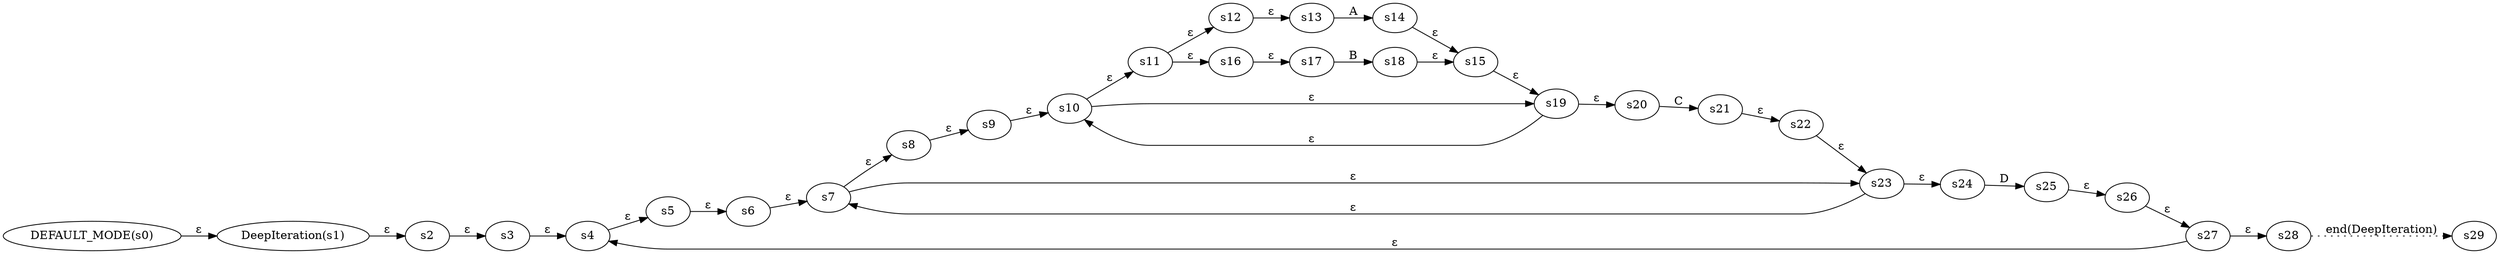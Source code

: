 digraph ATN {
  rankdir=LR;

  "DEFAULT_MODE(s0)" -> "DeepIteration(s1)" [label=ε]
  "DeepIteration(s1)" -> s2 [label=ε]
  s2 -> s3 [label=ε]
  s3 -> s4 [label=ε]
  s4 -> s5 [label=ε]
  s5 -> s6 [label=ε]
  s6 -> s7 [label=ε]
  s7 -> s8 [label=ε]
  s8 -> s9 [label=ε]
  s9 -> s10 [label=ε]
  s10 -> s11 [label=ε]
  s11 -> s12 [label=ε]
  s12 -> s13 [label=ε]
  s13 -> s14 [label=A]
  s14 -> s15 [label=ε]
  s15 -> s19 [label=ε]
  s19 -> s10 [label=ε]
  s19 -> s20 [label=ε]
  s20 -> s21 [label=C]
  s21 -> s22 [label=ε]
  s22 -> s23 [label=ε]
  s23 -> s7 [label=ε]
  s23 -> s24 [label=ε]
  s24 -> s25 [label=D]
  s25 -> s26 [label=ε]
  s26 -> s27 [label=ε]
  s27 -> s4 [label=ε]
  s27 -> s28 [label=ε]
  s28 -> s29 [label="end(DeepIteration)", style=dotted]
  s11 -> s16 [label=ε]
  s16 -> s17 [label=ε]
  s17 -> s18 [label=B]
  s18 -> s15 [label=ε]
  s10 -> s19 [label=ε]
  s7 -> s23 [label=ε]
}
